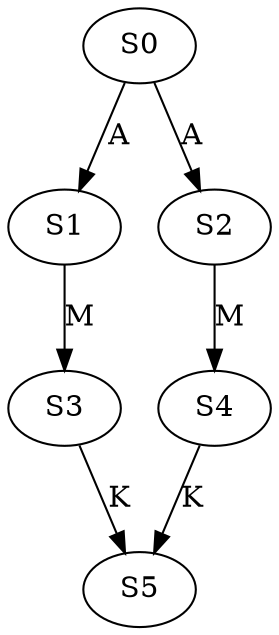 strict digraph  {
	S0 -> S1 [ label = A ];
	S0 -> S2 [ label = A ];
	S1 -> S3 [ label = M ];
	S2 -> S4 [ label = M ];
	S3 -> S5 [ label = K ];
	S4 -> S5 [ label = K ];
}
